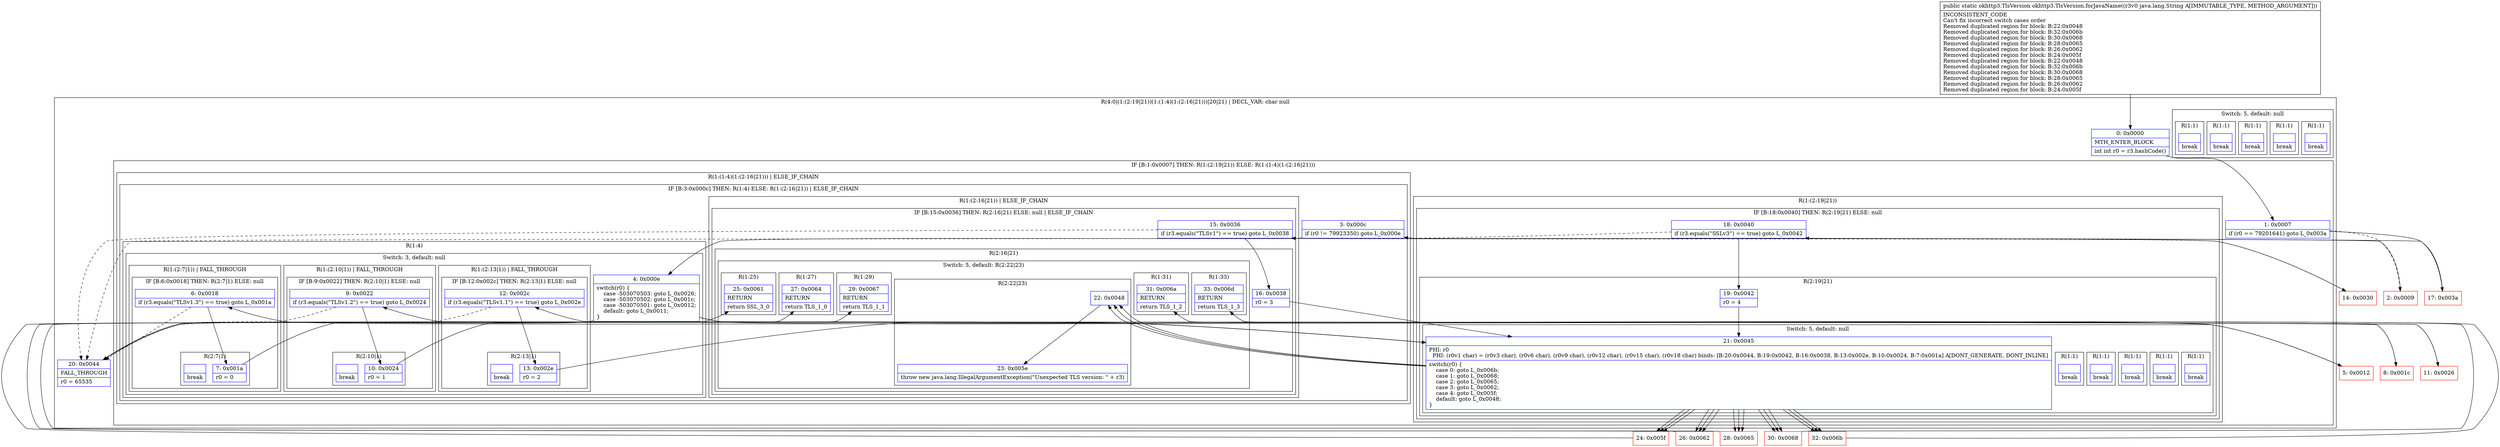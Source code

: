 digraph "CFG forokhttp3.TlsVersion.forJavaName(Ljava\/lang\/String;)Lokhttp3\/TlsVersion;" {
subgraph cluster_Region_2095865650 {
label = "R(4:0|(1:(2:19|21))(1:(1:4)(1:(2:16|21)))|20|21) | DECL_VAR: char null\l";
node [shape=record,color=blue];
Node_0 [shape=record,label="{0\:\ 0x0000|MTH_ENTER_BLOCK\l|int int r0 = r3.hashCode()\l}"];
subgraph cluster_IfRegion_824114402 {
label = "IF [B:1:0x0007] THEN: R(1:(2:19|21)) ELSE: R(1:(1:4)(1:(2:16|21)))";
node [shape=record,color=blue];
Node_1 [shape=record,label="{1\:\ 0x0007|if (r0 == 79201641) goto L_0x003a\l}"];
subgraph cluster_Region_639189109 {
label = "R(1:(2:19|21))";
node [shape=record,color=blue];
subgraph cluster_IfRegion_813248383 {
label = "IF [B:18:0x0040] THEN: R(2:19|21) ELSE: null";
node [shape=record,color=blue];
Node_18 [shape=record,label="{18\:\ 0x0040|if (r3.equals(\"SSLv3\") == true) goto L_0x0042\l}"];
subgraph cluster_Region_440462326 {
label = "R(2:19|21)";
node [shape=record,color=blue];
Node_19 [shape=record,label="{19\:\ 0x0042|r0 = 4\l}"];
subgraph cluster_SwitchRegion_698258486 {
label = "Switch: 5, default: null";
node [shape=record,color=blue];
Node_21 [shape=record,label="{21\:\ 0x0045|PHI: r0 \l  PHI: (r0v1 char) = (r0v3 char), (r0v6 char), (r0v9 char), (r0v12 char), (r0v15 char), (r0v18 char) binds: [B:20:0x0044, B:19:0x0042, B:16:0x0038, B:13:0x002e, B:10:0x0024, B:7:0x001a] A[DONT_GENERATE, DONT_INLINE]\l|switch(r0) \{\l    case 0: goto L_0x006b;\l    case 1: goto L_0x0068;\l    case 2: goto L_0x0065;\l    case 3: goto L_0x0062;\l    case 4: goto L_0x005f;\l    default: goto L_0x0048;\l\}\l}"];
subgraph cluster_Region_1277486543 {
label = "R(1:1)";
node [shape=record,color=blue];
Node_InsnContainer_550641366 [shape=record,label="{|break\l}"];
}
subgraph cluster_Region_1495916388 {
label = "R(1:1)";
node [shape=record,color=blue];
Node_InsnContainer_80465747 [shape=record,label="{|break\l}"];
}
subgraph cluster_Region_1873430680 {
label = "R(1:1)";
node [shape=record,color=blue];
Node_InsnContainer_1606344469 [shape=record,label="{|break\l}"];
}
subgraph cluster_Region_1216080249 {
label = "R(1:1)";
node [shape=record,color=blue];
Node_InsnContainer_303044210 [shape=record,label="{|break\l}"];
}
subgraph cluster_Region_792949280 {
label = "R(1:1)";
node [shape=record,color=blue];
Node_InsnContainer_103569066 [shape=record,label="{|break\l}"];
}
}
}
}
}
subgraph cluster_Region_285955895 {
label = "R(1:(1:4)(1:(2:16|21))) | ELSE_IF_CHAIN\l";
node [shape=record,color=blue];
subgraph cluster_IfRegion_1211111935 {
label = "IF [B:3:0x000c] THEN: R(1:4) ELSE: R(1:(2:16|21)) | ELSE_IF_CHAIN\l";
node [shape=record,color=blue];
Node_3 [shape=record,label="{3\:\ 0x000c|if (r0 != 79923350) goto L_0x000e\l}"];
subgraph cluster_Region_54157538 {
label = "R(1:4)";
node [shape=record,color=blue];
subgraph cluster_SwitchRegion_72036738 {
label = "Switch: 3, default: null";
node [shape=record,color=blue];
Node_4 [shape=record,label="{4\:\ 0x000e|switch(r0) \{\l    case \-503070503: goto L_0x0026;\l    case \-503070502: goto L_0x001c;\l    case \-503070501: goto L_0x0012;\l    default: goto L_0x0011;\l\}\l}"];
subgraph cluster_Region_928825559 {
label = "R(1:(2:13|1)) | FALL_THROUGH\l";
node [shape=record,color=blue];
subgraph cluster_IfRegion_1394690448 {
label = "IF [B:12:0x002c] THEN: R(2:13|1) ELSE: null";
node [shape=record,color=blue];
Node_12 [shape=record,label="{12\:\ 0x002c|if (r3.equals(\"TLSv1.1\") == true) goto L_0x002e\l}"];
subgraph cluster_Region_340326433 {
label = "R(2:13|1)";
node [shape=record,color=blue];
Node_13 [shape=record,label="{13\:\ 0x002e|r0 = 2\l}"];
Node_InsnContainer_408428076 [shape=record,label="{|break\l}"];
}
}
}
subgraph cluster_Region_1219838133 {
label = "R(1:(2:10|1)) | FALL_THROUGH\l";
node [shape=record,color=blue];
subgraph cluster_IfRegion_431909644 {
label = "IF [B:9:0x0022] THEN: R(2:10|1) ELSE: null";
node [shape=record,color=blue];
Node_9 [shape=record,label="{9\:\ 0x0022|if (r3.equals(\"TLSv1.2\") == true) goto L_0x0024\l}"];
subgraph cluster_Region_1238506507 {
label = "R(2:10|1)";
node [shape=record,color=blue];
Node_10 [shape=record,label="{10\:\ 0x0024|r0 = 1\l}"];
Node_InsnContainer_1082838114 [shape=record,label="{|break\l}"];
}
}
}
subgraph cluster_Region_410719009 {
label = "R(1:(2:7|1)) | FALL_THROUGH\l";
node [shape=record,color=blue];
subgraph cluster_IfRegion_2049525875 {
label = "IF [B:6:0x0018] THEN: R(2:7|1) ELSE: null";
node [shape=record,color=blue];
Node_6 [shape=record,label="{6\:\ 0x0018|if (r3.equals(\"TLSv1.3\") == true) goto L_0x001a\l}"];
subgraph cluster_Region_1422938524 {
label = "R(2:7|1)";
node [shape=record,color=blue];
Node_7 [shape=record,label="{7\:\ 0x001a|r0 = 0\l}"];
Node_InsnContainer_270907953 [shape=record,label="{|break\l}"];
}
}
}
}
}
subgraph cluster_Region_114986379 {
label = "R(1:(2:16|21)) | ELSE_IF_CHAIN\l";
node [shape=record,color=blue];
subgraph cluster_IfRegion_1190687850 {
label = "IF [B:15:0x0036] THEN: R(2:16|21) ELSE: null | ELSE_IF_CHAIN\l";
node [shape=record,color=blue];
Node_15 [shape=record,label="{15\:\ 0x0036|if (r3.equals(\"TLSv1\") == true) goto L_0x0038\l}"];
subgraph cluster_Region_1551891888 {
label = "R(2:16|21)";
node [shape=record,color=blue];
Node_16 [shape=record,label="{16\:\ 0x0038|r0 = 3\l}"];
subgraph cluster_SwitchRegion_1981994518 {
label = "Switch: 5, default: R(2:22|23)";
node [shape=record,color=blue];
Node_21 [shape=record,label="{21\:\ 0x0045|PHI: r0 \l  PHI: (r0v1 char) = (r0v3 char), (r0v6 char), (r0v9 char), (r0v12 char), (r0v15 char), (r0v18 char) binds: [B:20:0x0044, B:19:0x0042, B:16:0x0038, B:13:0x002e, B:10:0x0024, B:7:0x001a] A[DONT_GENERATE, DONT_INLINE]\l|switch(r0) \{\l    case 0: goto L_0x006b;\l    case 1: goto L_0x0068;\l    case 2: goto L_0x0065;\l    case 3: goto L_0x0062;\l    case 4: goto L_0x005f;\l    default: goto L_0x0048;\l\}\l}"];
subgraph cluster_Region_1273700049 {
label = "R(1:33)";
node [shape=record,color=blue];
Node_33 [shape=record,label="{33\:\ 0x006d|RETURN\l|return TLS_1_3\l}"];
}
subgraph cluster_Region_428831986 {
label = "R(1:31)";
node [shape=record,color=blue];
Node_31 [shape=record,label="{31\:\ 0x006a|RETURN\l|return TLS_1_2\l}"];
}
subgraph cluster_Region_483465357 {
label = "R(1:29)";
node [shape=record,color=blue];
Node_29 [shape=record,label="{29\:\ 0x0067|RETURN\l|return TLS_1_1\l}"];
}
subgraph cluster_Region_2082733927 {
label = "R(1:27)";
node [shape=record,color=blue];
Node_27 [shape=record,label="{27\:\ 0x0064|RETURN\l|return TLS_1_0\l}"];
}
subgraph cluster_Region_1865247652 {
label = "R(1:25)";
node [shape=record,color=blue];
Node_25 [shape=record,label="{25\:\ 0x0061|RETURN\l|return SSL_3_0\l}"];
}
subgraph cluster_Region_233290327 {
label = "R(2:22|23)";
node [shape=record,color=blue];
Node_22 [shape=record,label="{22\:\ 0x0048}"];
Node_23 [shape=record,label="{23\:\ 0x005e|throw new java.lang.IllegalArgumentException(\"Unexpected TLS version: \" + r3)\l}"];
}
}
}
}
}
}
}
}
Node_20 [shape=record,label="{20\:\ 0x0044|FALL_THROUGH\l|r0 = 65535\l}"];
subgraph cluster_SwitchRegion_434560534 {
label = "Switch: 5, default: null";
node [shape=record,color=blue];
Node_21 [shape=record,label="{21\:\ 0x0045|PHI: r0 \l  PHI: (r0v1 char) = (r0v3 char), (r0v6 char), (r0v9 char), (r0v12 char), (r0v15 char), (r0v18 char) binds: [B:20:0x0044, B:19:0x0042, B:16:0x0038, B:13:0x002e, B:10:0x0024, B:7:0x001a] A[DONT_GENERATE, DONT_INLINE]\l|switch(r0) \{\l    case 0: goto L_0x006b;\l    case 1: goto L_0x0068;\l    case 2: goto L_0x0065;\l    case 3: goto L_0x0062;\l    case 4: goto L_0x005f;\l    default: goto L_0x0048;\l\}\l}"];
subgraph cluster_Region_2061353610 {
label = "R(1:1)";
node [shape=record,color=blue];
Node_InsnContainer_2116675134 [shape=record,label="{|break\l}"];
}
subgraph cluster_Region_1311563438 {
label = "R(1:1)";
node [shape=record,color=blue];
Node_InsnContainer_1628811027 [shape=record,label="{|break\l}"];
}
subgraph cluster_Region_1976105001 {
label = "R(1:1)";
node [shape=record,color=blue];
Node_InsnContainer_1155659960 [shape=record,label="{|break\l}"];
}
subgraph cluster_Region_1813022500 {
label = "R(1:1)";
node [shape=record,color=blue];
Node_InsnContainer_548524162 [shape=record,label="{|break\l}"];
}
subgraph cluster_Region_311065869 {
label = "R(1:1)";
node [shape=record,color=blue];
Node_InsnContainer_1508209628 [shape=record,label="{|break\l}"];
}
}
}
Node_2 [shape=record,color=red,label="{2\:\ 0x0009}"];
Node_5 [shape=record,color=red,label="{5\:\ 0x0012}"];
Node_8 [shape=record,color=red,label="{8\:\ 0x001c}"];
Node_11 [shape=record,color=red,label="{11\:\ 0x0026}"];
Node_14 [shape=record,color=red,label="{14\:\ 0x0030}"];
Node_17 [shape=record,color=red,label="{17\:\ 0x003a}"];
Node_24 [shape=record,color=red,label="{24\:\ 0x005f}"];
Node_26 [shape=record,color=red,label="{26\:\ 0x0062}"];
Node_28 [shape=record,color=red,label="{28\:\ 0x0065}"];
Node_30 [shape=record,color=red,label="{30\:\ 0x0068}"];
Node_32 [shape=record,color=red,label="{32\:\ 0x006b}"];
MethodNode[shape=record,label="{public static okhttp3.TlsVersion okhttp3.TlsVersion.forJavaName((r3v0 java.lang.String A[IMMUTABLE_TYPE, METHOD_ARGUMENT]))  | INCONSISTENT_CODE\lCan't fix incorrect switch cases order\lRemoved duplicated region for block: B:22:0x0048 \lRemoved duplicated region for block: B:32:0x006b \lRemoved duplicated region for block: B:30:0x0068 \lRemoved duplicated region for block: B:28:0x0065 \lRemoved duplicated region for block: B:26:0x0062 \lRemoved duplicated region for block: B:24:0x005f \lRemoved duplicated region for block: B:22:0x0048 \lRemoved duplicated region for block: B:32:0x006b \lRemoved duplicated region for block: B:30:0x0068 \lRemoved duplicated region for block: B:28:0x0065 \lRemoved duplicated region for block: B:26:0x0062 \lRemoved duplicated region for block: B:24:0x005f \l}"];
MethodNode -> Node_0;
Node_0 -> Node_1;
Node_1 -> Node_2[style=dashed];
Node_1 -> Node_17;
Node_18 -> Node_19;
Node_18 -> Node_20[style=dashed];
Node_19 -> Node_21;
Node_21 -> Node_22;
Node_21 -> Node_24;
Node_21 -> Node_26;
Node_21 -> Node_28;
Node_21 -> Node_30;
Node_21 -> Node_32;
Node_3 -> Node_4;
Node_3 -> Node_14[style=dashed];
Node_4 -> Node_5;
Node_4 -> Node_8;
Node_4 -> Node_11;
Node_4 -> Node_20;
Node_12 -> Node_13;
Node_12 -> Node_20[style=dashed];
Node_13 -> Node_21;
Node_9 -> Node_10;
Node_9 -> Node_20[style=dashed];
Node_10 -> Node_21;
Node_6 -> Node_7;
Node_6 -> Node_20[style=dashed];
Node_7 -> Node_21;
Node_15 -> Node_16;
Node_15 -> Node_20[style=dashed];
Node_16 -> Node_21;
Node_21 -> Node_22;
Node_21 -> Node_24;
Node_21 -> Node_26;
Node_21 -> Node_28;
Node_21 -> Node_30;
Node_21 -> Node_32;
Node_22 -> Node_23;
Node_20 -> Node_21;
Node_21 -> Node_22;
Node_21 -> Node_24;
Node_21 -> Node_26;
Node_21 -> Node_28;
Node_21 -> Node_30;
Node_21 -> Node_32;
Node_2 -> Node_3;
Node_5 -> Node_6;
Node_8 -> Node_9;
Node_11 -> Node_12;
Node_14 -> Node_15;
Node_17 -> Node_18;
Node_24 -> Node_25;
Node_26 -> Node_27;
Node_28 -> Node_29;
Node_30 -> Node_31;
Node_32 -> Node_33;
}

